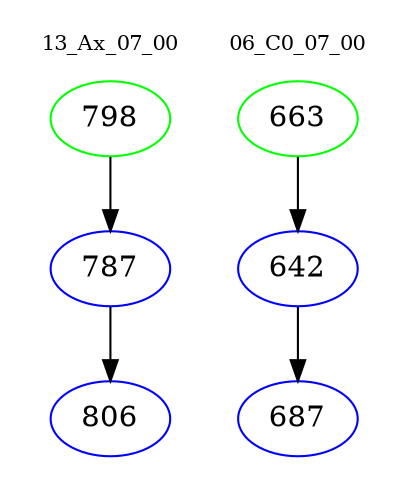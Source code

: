 digraph{
subgraph cluster_0 {
color = white
label = "13_Ax_07_00";
fontsize=10;
T0_798 [label="798", color="green"]
T0_798 -> T0_787 [color="black"]
T0_787 [label="787", color="blue"]
T0_787 -> T0_806 [color="black"]
T0_806 [label="806", color="blue"]
}
subgraph cluster_1 {
color = white
label = "06_C0_07_00";
fontsize=10;
T1_663 [label="663", color="green"]
T1_663 -> T1_642 [color="black"]
T1_642 [label="642", color="blue"]
T1_642 -> T1_687 [color="black"]
T1_687 [label="687", color="blue"]
}
}
